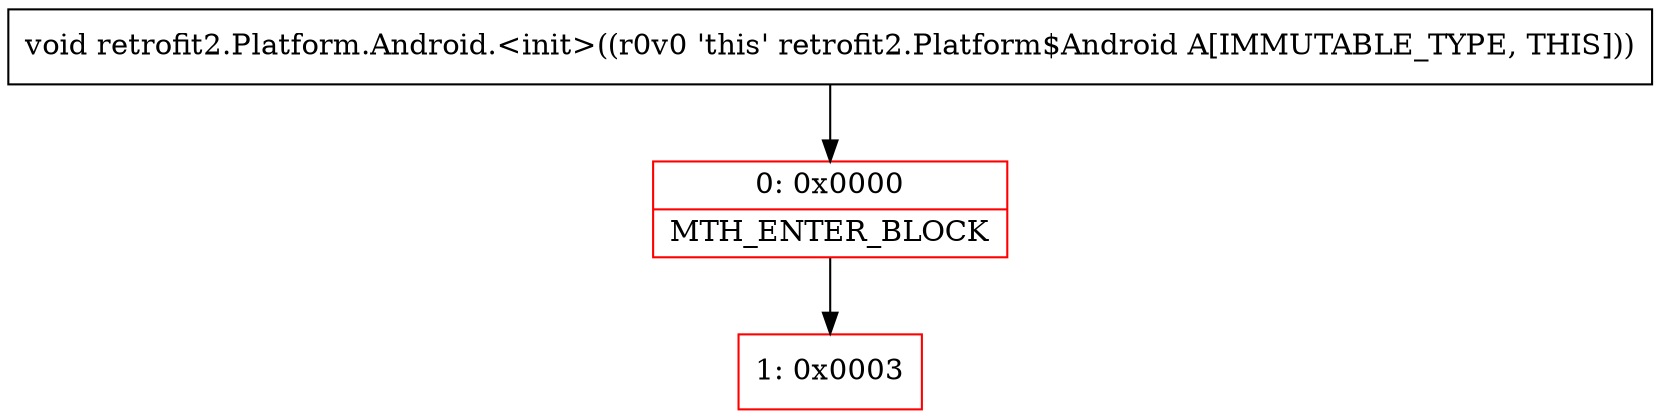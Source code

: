 digraph "CFG forretrofit2.Platform.Android.\<init\>()V" {
subgraph cluster_Region_1347142274 {
label = "R(0)";
node [shape=record,color=blue];
}
Node_0 [shape=record,color=red,label="{0\:\ 0x0000|MTH_ENTER_BLOCK\l}"];
Node_1 [shape=record,color=red,label="{1\:\ 0x0003}"];
MethodNode[shape=record,label="{void retrofit2.Platform.Android.\<init\>((r0v0 'this' retrofit2.Platform$Android A[IMMUTABLE_TYPE, THIS])) }"];
MethodNode -> Node_0;
Node_0 -> Node_1;
}

